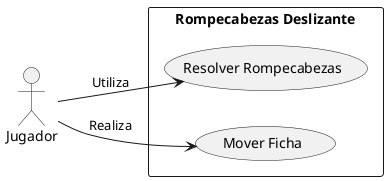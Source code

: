 @startuml

left to right direction
actor Jugador as "Jugador"
rectangle "Rompecabezas Deslizante" {
    usecase "Resolver Rompecabezas" as UC1
    usecase "Mover Ficha" as UC2
}

Jugador --> UC1 : Utiliza
Jugador --> UC2 : Realiza

@enduml